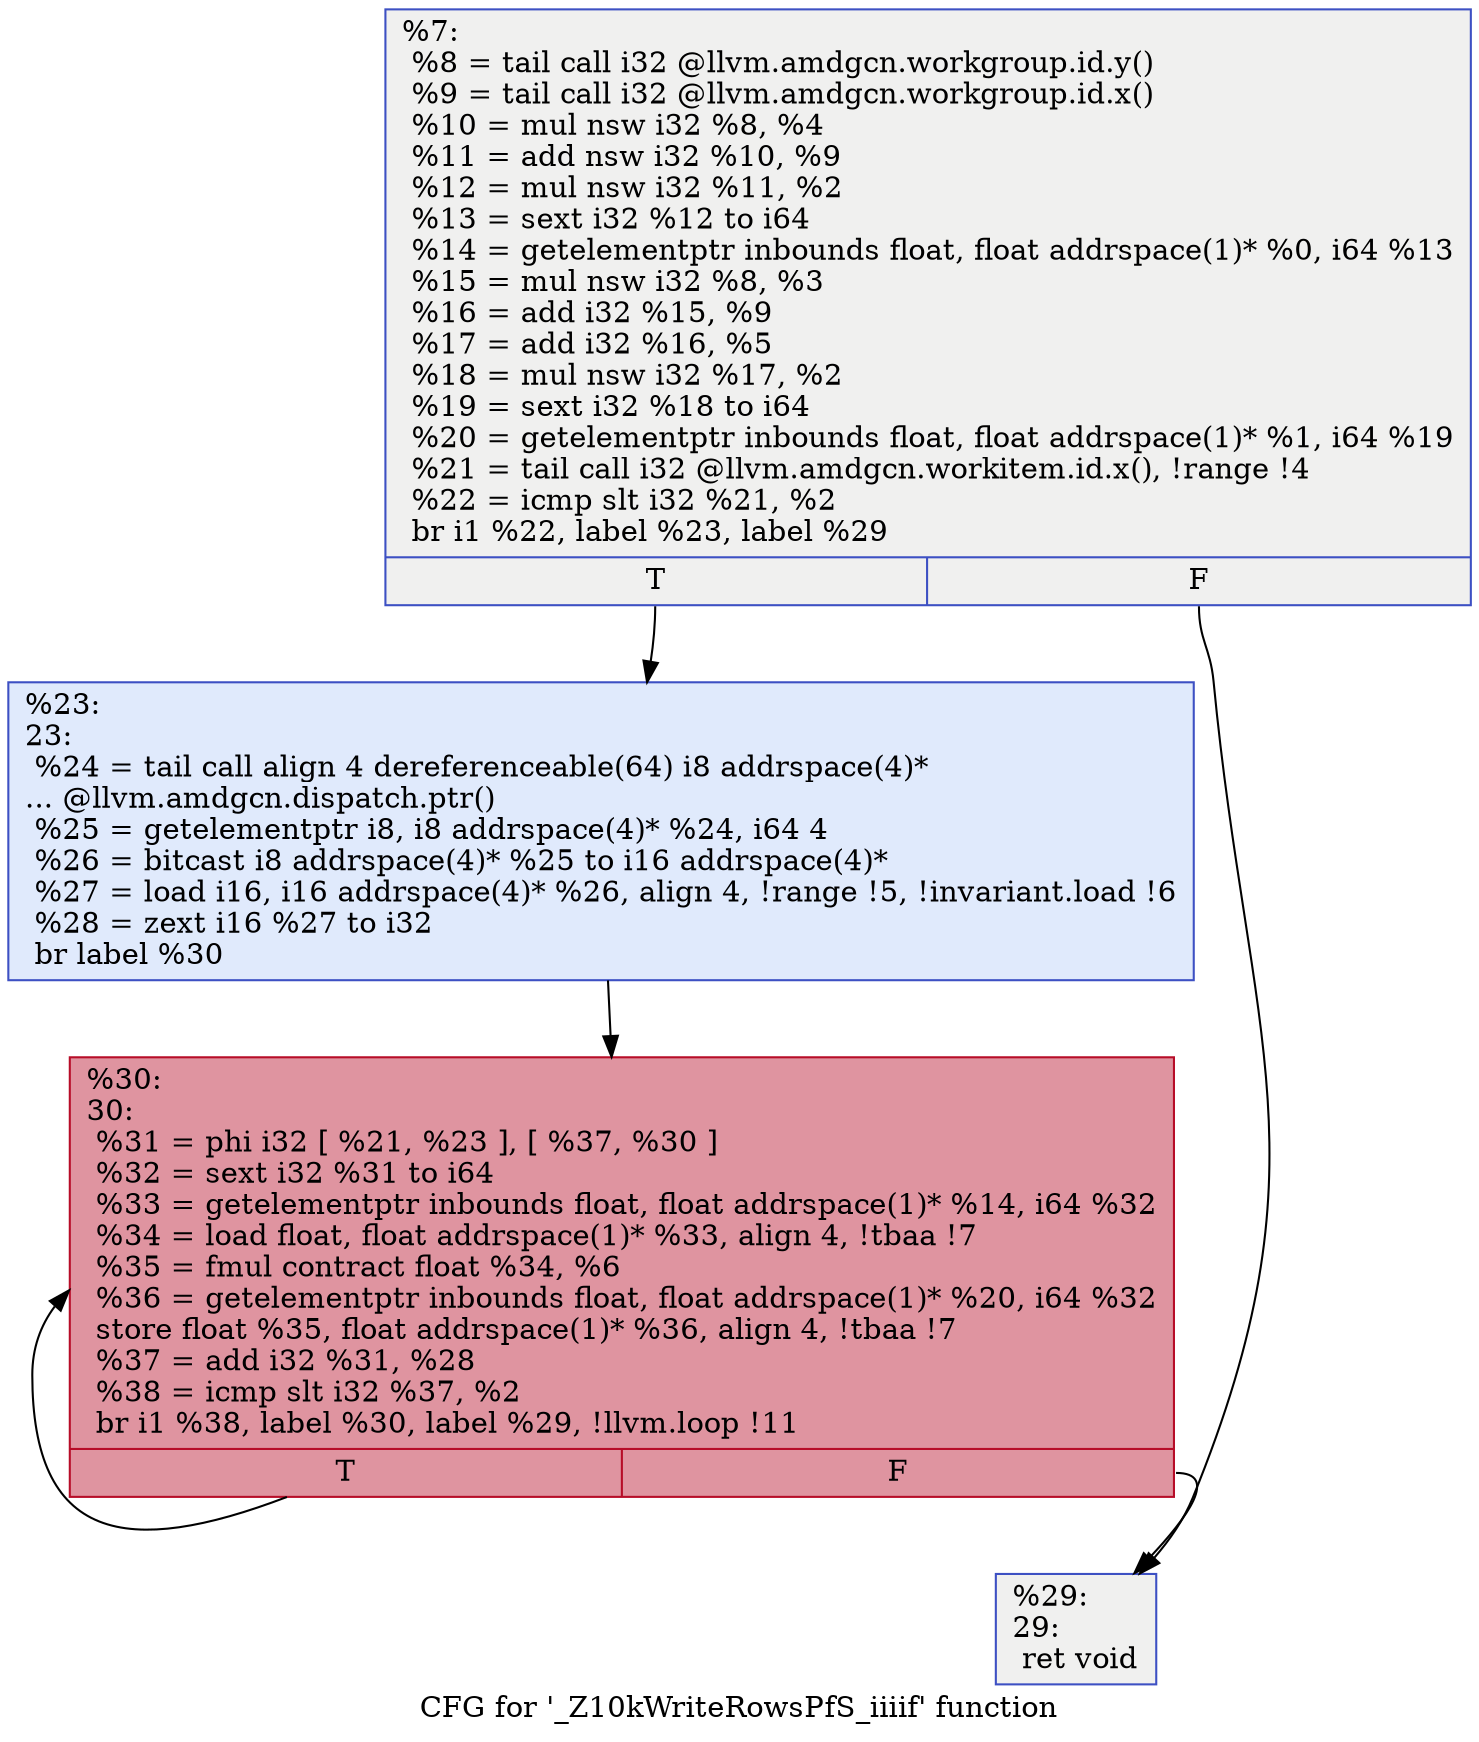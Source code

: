 digraph "CFG for '_Z10kWriteRowsPfS_iiiif' function" {
	label="CFG for '_Z10kWriteRowsPfS_iiiif' function";

	Node0x5477410 [shape=record,color="#3d50c3ff", style=filled, fillcolor="#dedcdb70",label="{%7:\l  %8 = tail call i32 @llvm.amdgcn.workgroup.id.y()\l  %9 = tail call i32 @llvm.amdgcn.workgroup.id.x()\l  %10 = mul nsw i32 %8, %4\l  %11 = add nsw i32 %10, %9\l  %12 = mul nsw i32 %11, %2\l  %13 = sext i32 %12 to i64\l  %14 = getelementptr inbounds float, float addrspace(1)* %0, i64 %13\l  %15 = mul nsw i32 %8, %3\l  %16 = add i32 %15, %9\l  %17 = add i32 %16, %5\l  %18 = mul nsw i32 %17, %2\l  %19 = sext i32 %18 to i64\l  %20 = getelementptr inbounds float, float addrspace(1)* %1, i64 %19\l  %21 = tail call i32 @llvm.amdgcn.workitem.id.x(), !range !4\l  %22 = icmp slt i32 %21, %2\l  br i1 %22, label %23, label %29\l|{<s0>T|<s1>F}}"];
	Node0x5477410:s0 -> Node0x5478cf0;
	Node0x5477410:s1 -> Node0x5478d80;
	Node0x5478cf0 [shape=record,color="#3d50c3ff", style=filled, fillcolor="#b9d0f970",label="{%23:\l23:                                               \l  %24 = tail call align 4 dereferenceable(64) i8 addrspace(4)*\l... @llvm.amdgcn.dispatch.ptr()\l  %25 = getelementptr i8, i8 addrspace(4)* %24, i64 4\l  %26 = bitcast i8 addrspace(4)* %25 to i16 addrspace(4)*\l  %27 = load i16, i16 addrspace(4)* %26, align 4, !range !5, !invariant.load !6\l  %28 = zext i16 %27 to i32\l  br label %30\l}"];
	Node0x5478cf0 -> Node0x5479bd0;
	Node0x5478d80 [shape=record,color="#3d50c3ff", style=filled, fillcolor="#dedcdb70",label="{%29:\l29:                                               \l  ret void\l}"];
	Node0x5479bd0 [shape=record,color="#b70d28ff", style=filled, fillcolor="#b70d2870",label="{%30:\l30:                                               \l  %31 = phi i32 [ %21, %23 ], [ %37, %30 ]\l  %32 = sext i32 %31 to i64\l  %33 = getelementptr inbounds float, float addrspace(1)* %14, i64 %32\l  %34 = load float, float addrspace(1)* %33, align 4, !tbaa !7\l  %35 = fmul contract float %34, %6\l  %36 = getelementptr inbounds float, float addrspace(1)* %20, i64 %32\l  store float %35, float addrspace(1)* %36, align 4, !tbaa !7\l  %37 = add i32 %31, %28\l  %38 = icmp slt i32 %37, %2\l  br i1 %38, label %30, label %29, !llvm.loop !11\l|{<s0>T|<s1>F}}"];
	Node0x5479bd0:s0 -> Node0x5479bd0;
	Node0x5479bd0:s1 -> Node0x5478d80;
}
